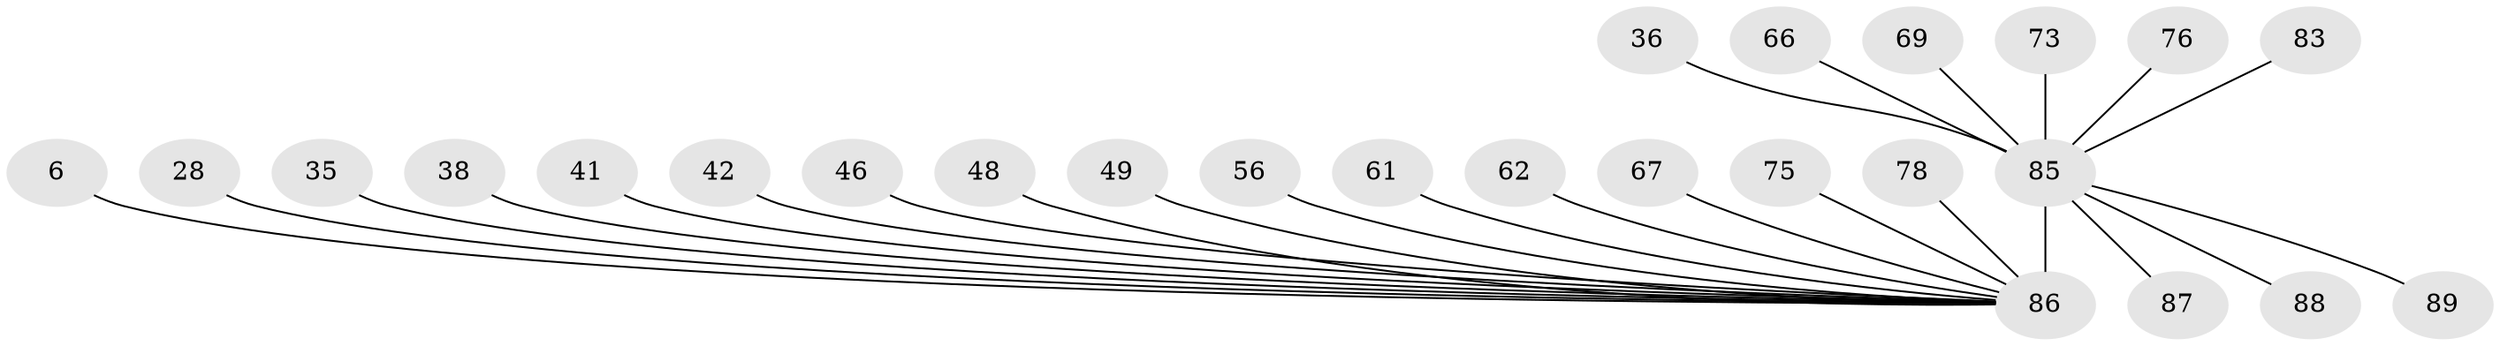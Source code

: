 // original degree distribution, {20: 0.011235955056179775, 3: 0.11235955056179775, 23: 0.011235955056179775, 4: 0.07865168539325842, 2: 0.29213483146067415, 1: 0.39325842696629215, 5: 0.06741573033707865, 13: 0.011235955056179775, 8: 0.011235955056179775, 7: 0.011235955056179775}
// Generated by graph-tools (version 1.1) at 2025/51/03/04/25 21:51:41]
// undirected, 26 vertices, 25 edges
graph export_dot {
graph [start="1"]
  node [color=gray90,style=filled];
  6;
  28;
  35 [super="+21"];
  36;
  38;
  41;
  42;
  46 [super="+15"];
  48;
  49;
  56;
  61;
  62 [super="+55"];
  66;
  67 [super="+7"];
  69;
  73;
  75;
  76 [super="+65"];
  78 [super="+5"];
  83;
  85 [super="+63+74+47+81+82+84"];
  86 [super="+45+54+80+10+14+16+25+30+33+34"];
  87;
  88;
  89;
  6 -- 86 [weight=2];
  28 -- 86 [weight=2];
  35 -- 86 [weight=2];
  36 -- 85;
  38 -- 86;
  41 -- 86;
  42 -- 86;
  46 -- 86;
  48 -- 86;
  49 -- 86;
  56 -- 86;
  61 -- 86;
  62 -- 86;
  66 -- 85;
  67 -- 86;
  69 -- 85;
  73 -- 85;
  75 -- 86;
  76 -- 85 [weight=2];
  78 -- 86 [weight=2];
  83 -- 85;
  85 -- 89;
  85 -- 86 [weight=28];
  85 -- 87;
  85 -- 88;
}

